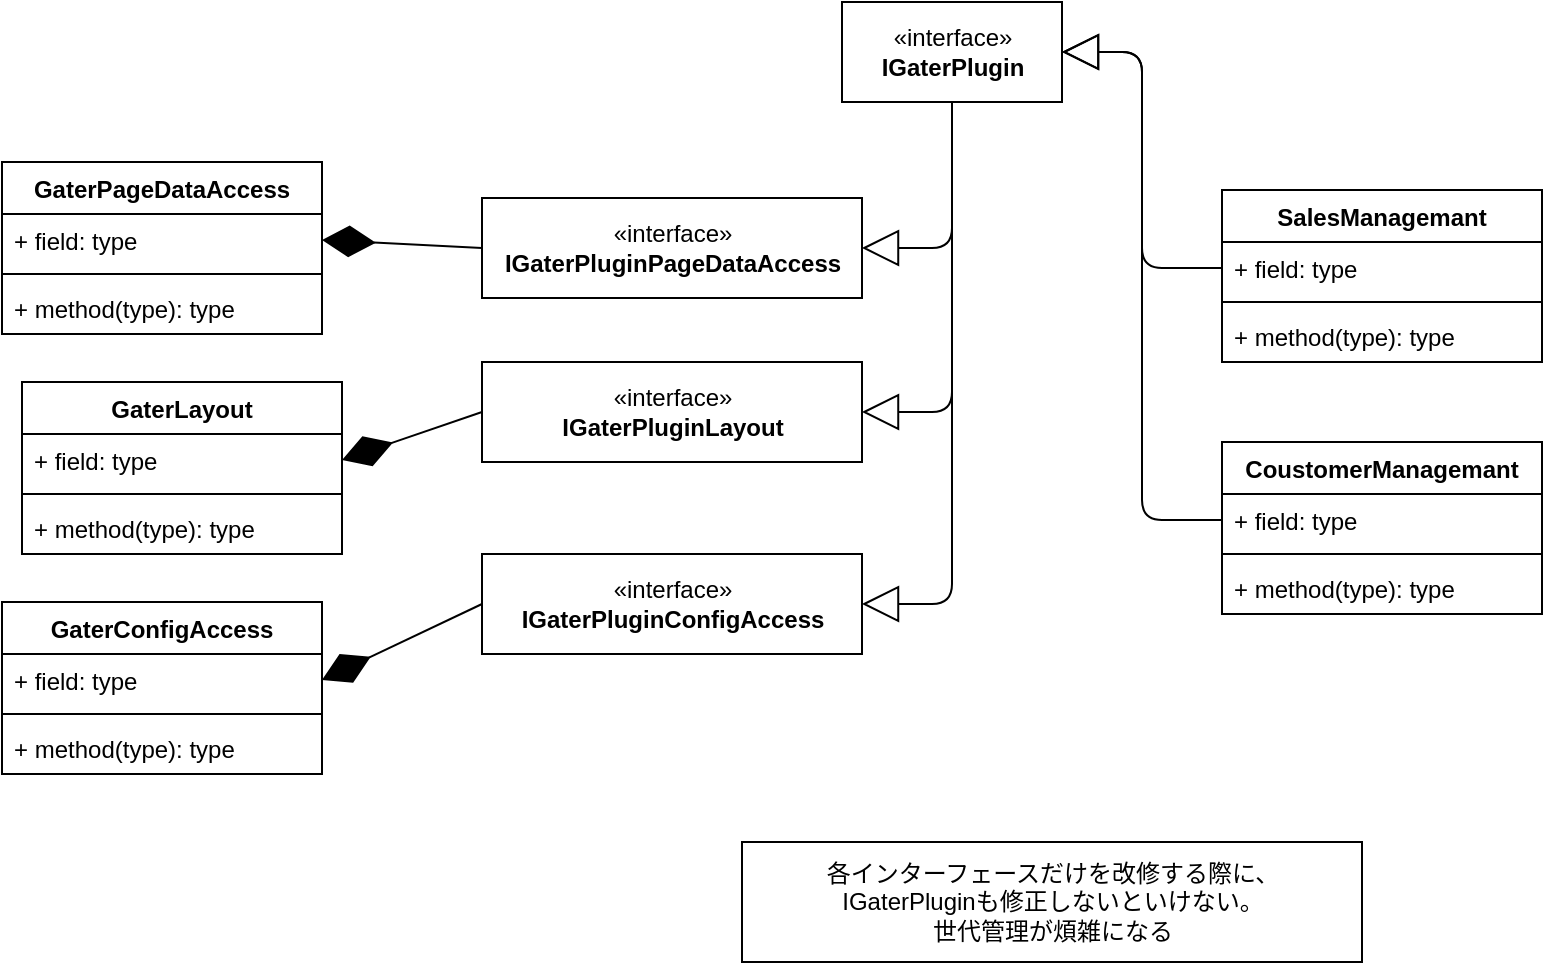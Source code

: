 <mxfile version="13.6.2" type="github" pages="2">
  <diagram id="C5RBs43oDa-KdzZeNtuy" name="基本方針">
    <mxGraphModel dx="1038" dy="580" grid="1" gridSize="10" guides="1" tooltips="1" connect="1" arrows="1" fold="1" page="1" pageScale="1" pageWidth="827" pageHeight="1169" math="0" shadow="0">
      <root>
        <mxCell id="WIyWlLk6GJQsqaUBKTNV-0" />
        <mxCell id="WIyWlLk6GJQsqaUBKTNV-1" parent="WIyWlLk6GJQsqaUBKTNV-0" />
        <mxCell id="I-1jDxcsXlqz81qqnX_N-0" value="«interface»&lt;br&gt;&lt;b&gt;IGaterPlugin&lt;/b&gt;" style="html=1;" vertex="1" parent="WIyWlLk6GJQsqaUBKTNV-1">
          <mxGeometry x="440" y="40" width="110" height="50" as="geometry" />
        </mxCell>
        <mxCell id="I-1jDxcsXlqz81qqnX_N-6" value="«interface»&lt;br&gt;&lt;b&gt;IGaterPluginPageDataAccess&lt;br&gt;&lt;/b&gt;" style="html=1;" vertex="1" parent="WIyWlLk6GJQsqaUBKTNV-1">
          <mxGeometry x="260" y="138" width="190" height="50" as="geometry" />
        </mxCell>
        <mxCell id="I-1jDxcsXlqz81qqnX_N-8" value="" style="endArrow=block;endSize=16;endFill=0;html=1;exitX=0.5;exitY=1;exitDx=0;exitDy=0;edgeStyle=orthogonalEdgeStyle;entryX=1;entryY=0.5;entryDx=0;entryDy=0;" edge="1" parent="WIyWlLk6GJQsqaUBKTNV-1" source="I-1jDxcsXlqz81qqnX_N-0" target="I-1jDxcsXlqz81qqnX_N-6">
          <mxGeometry width="160" relative="1" as="geometry">
            <mxPoint x="140" y="220" as="sourcePoint" />
            <mxPoint x="560" y="270" as="targetPoint" />
          </mxGeometry>
        </mxCell>
        <mxCell id="I-1jDxcsXlqz81qqnX_N-9" value="" style="endArrow=diamondThin;endFill=1;endSize=24;html=1;exitX=0;exitY=0.5;exitDx=0;exitDy=0;entryX=1;entryY=0.5;entryDx=0;entryDy=0;" edge="1" parent="WIyWlLk6GJQsqaUBKTNV-1" source="I-1jDxcsXlqz81qqnX_N-6" target="I-1jDxcsXlqz81qqnX_N-3">
          <mxGeometry width="160" relative="1" as="geometry">
            <mxPoint x="220" y="278" as="sourcePoint" />
            <mxPoint x="210" y="200" as="targetPoint" />
          </mxGeometry>
        </mxCell>
        <mxCell id="I-1jDxcsXlqz81qqnX_N-10" value="«interface»&lt;br&gt;&lt;b&gt;IGaterPluginLayout&lt;br&gt;&lt;/b&gt;" style="html=1;" vertex="1" parent="WIyWlLk6GJQsqaUBKTNV-1">
          <mxGeometry x="260" y="220" width="190" height="50" as="geometry" />
        </mxCell>
        <mxCell id="I-1jDxcsXlqz81qqnX_N-11" value="" style="endArrow=block;endSize=16;endFill=0;html=1;exitX=0.5;exitY=1;exitDx=0;exitDy=0;edgeStyle=orthogonalEdgeStyle;entryX=1;entryY=0.5;entryDx=0;entryDy=0;" edge="1" parent="WIyWlLk6GJQsqaUBKTNV-1" source="I-1jDxcsXlqz81qqnX_N-0" target="I-1jDxcsXlqz81qqnX_N-10">
          <mxGeometry width="160" relative="1" as="geometry">
            <mxPoint x="436" y="173" as="sourcePoint" />
            <mxPoint x="580" y="270" as="targetPoint" />
          </mxGeometry>
        </mxCell>
        <mxCell id="I-1jDxcsXlqz81qqnX_N-16" value="" style="endArrow=diamondThin;endFill=1;endSize=24;html=1;exitX=0;exitY=0.5;exitDx=0;exitDy=0;entryX=1;entryY=0.5;entryDx=0;entryDy=0;" edge="1" parent="WIyWlLk6GJQsqaUBKTNV-1" source="I-1jDxcsXlqz81qqnX_N-10" target="I-1jDxcsXlqz81qqnX_N-13">
          <mxGeometry width="160" relative="1" as="geometry">
            <mxPoint x="190" y="169" as="sourcePoint" />
            <mxPoint x="230" y="310" as="targetPoint" />
          </mxGeometry>
        </mxCell>
        <mxCell id="I-1jDxcsXlqz81qqnX_N-17" value="«interface»&lt;br&gt;&lt;b&gt;IGaterPluginConfigAccess&lt;br&gt;&lt;/b&gt;" style="html=1;" vertex="1" parent="WIyWlLk6GJQsqaUBKTNV-1">
          <mxGeometry x="260" y="316" width="190" height="50" as="geometry" />
        </mxCell>
        <mxCell id="I-1jDxcsXlqz81qqnX_N-22" value="" style="endArrow=diamondThin;endFill=1;endSize=24;html=1;exitX=0;exitY=0.5;exitDx=0;exitDy=0;entryX=1;entryY=0.5;entryDx=0;entryDy=0;" edge="1" parent="WIyWlLk6GJQsqaUBKTNV-1" source="I-1jDxcsXlqz81qqnX_N-17" target="I-1jDxcsXlqz81qqnX_N-19">
          <mxGeometry width="160" relative="1" as="geometry">
            <mxPoint x="200" y="279" as="sourcePoint" />
            <mxPoint x="250" y="400" as="targetPoint" />
          </mxGeometry>
        </mxCell>
        <mxCell id="I-1jDxcsXlqz81qqnX_N-23" value="" style="endArrow=block;endSize=16;endFill=0;html=1;entryX=1;entryY=0.5;entryDx=0;entryDy=0;exitX=0.5;exitY=1;exitDx=0;exitDy=0;edgeStyle=orthogonalEdgeStyle;" edge="1" parent="WIyWlLk6GJQsqaUBKTNV-1" source="I-1jDxcsXlqz81qqnX_N-0" target="I-1jDxcsXlqz81qqnX_N-17">
          <mxGeometry width="160" relative="1" as="geometry">
            <mxPoint x="610" y="290" as="sourcePoint" />
            <mxPoint x="590" y="290" as="targetPoint" />
          </mxGeometry>
        </mxCell>
        <mxCell id="I-1jDxcsXlqz81qqnX_N-2" value="GaterPageDataAccess" style="swimlane;fontStyle=1;align=center;verticalAlign=top;childLayout=stackLayout;horizontal=1;startSize=26;horizontalStack=0;resizeParent=1;resizeParentMax=0;resizeLast=0;collapsible=1;marginBottom=0;" vertex="1" parent="WIyWlLk6GJQsqaUBKTNV-1">
          <mxGeometry x="20" y="120" width="160" height="86" as="geometry" />
        </mxCell>
        <mxCell id="I-1jDxcsXlqz81qqnX_N-3" value="+ field: type" style="text;strokeColor=none;fillColor=none;align=left;verticalAlign=top;spacingLeft=4;spacingRight=4;overflow=hidden;rotatable=0;points=[[0,0.5],[1,0.5]];portConstraint=eastwest;" vertex="1" parent="I-1jDxcsXlqz81qqnX_N-2">
          <mxGeometry y="26" width="160" height="26" as="geometry" />
        </mxCell>
        <mxCell id="I-1jDxcsXlqz81qqnX_N-4" value="" style="line;strokeWidth=1;fillColor=none;align=left;verticalAlign=middle;spacingTop=-1;spacingLeft=3;spacingRight=3;rotatable=0;labelPosition=right;points=[];portConstraint=eastwest;" vertex="1" parent="I-1jDxcsXlqz81qqnX_N-2">
          <mxGeometry y="52" width="160" height="8" as="geometry" />
        </mxCell>
        <mxCell id="I-1jDxcsXlqz81qqnX_N-5" value="+ method(type): type" style="text;strokeColor=none;fillColor=none;align=left;verticalAlign=top;spacingLeft=4;spacingRight=4;overflow=hidden;rotatable=0;points=[[0,0.5],[1,0.5]];portConstraint=eastwest;" vertex="1" parent="I-1jDxcsXlqz81qqnX_N-2">
          <mxGeometry y="60" width="160" height="26" as="geometry" />
        </mxCell>
        <mxCell id="I-1jDxcsXlqz81qqnX_N-12" value="GaterLayout" style="swimlane;fontStyle=1;align=center;verticalAlign=top;childLayout=stackLayout;horizontal=1;startSize=26;horizontalStack=0;resizeParent=1;resizeParentMax=0;resizeLast=0;collapsible=1;marginBottom=0;" vertex="1" parent="WIyWlLk6GJQsqaUBKTNV-1">
          <mxGeometry x="30" y="230" width="160" height="86" as="geometry" />
        </mxCell>
        <mxCell id="I-1jDxcsXlqz81qqnX_N-13" value="+ field: type" style="text;strokeColor=none;fillColor=none;align=left;verticalAlign=top;spacingLeft=4;spacingRight=4;overflow=hidden;rotatable=0;points=[[0,0.5],[1,0.5]];portConstraint=eastwest;" vertex="1" parent="I-1jDxcsXlqz81qqnX_N-12">
          <mxGeometry y="26" width="160" height="26" as="geometry" />
        </mxCell>
        <mxCell id="I-1jDxcsXlqz81qqnX_N-14" value="" style="line;strokeWidth=1;fillColor=none;align=left;verticalAlign=middle;spacingTop=-1;spacingLeft=3;spacingRight=3;rotatable=0;labelPosition=right;points=[];portConstraint=eastwest;" vertex="1" parent="I-1jDxcsXlqz81qqnX_N-12">
          <mxGeometry y="52" width="160" height="8" as="geometry" />
        </mxCell>
        <mxCell id="I-1jDxcsXlqz81qqnX_N-15" value="+ method(type): type" style="text;strokeColor=none;fillColor=none;align=left;verticalAlign=top;spacingLeft=4;spacingRight=4;overflow=hidden;rotatable=0;points=[[0,0.5],[1,0.5]];portConstraint=eastwest;" vertex="1" parent="I-1jDxcsXlqz81qqnX_N-12">
          <mxGeometry y="60" width="160" height="26" as="geometry" />
        </mxCell>
        <mxCell id="I-1jDxcsXlqz81qqnX_N-18" value="GaterConfigAccess" style="swimlane;fontStyle=1;align=center;verticalAlign=top;childLayout=stackLayout;horizontal=1;startSize=26;horizontalStack=0;resizeParent=1;resizeParentMax=0;resizeLast=0;collapsible=1;marginBottom=0;" vertex="1" parent="WIyWlLk6GJQsqaUBKTNV-1">
          <mxGeometry x="20" y="340" width="160" height="86" as="geometry" />
        </mxCell>
        <mxCell id="I-1jDxcsXlqz81qqnX_N-19" value="+ field: type" style="text;strokeColor=none;fillColor=none;align=left;verticalAlign=top;spacingLeft=4;spacingRight=4;overflow=hidden;rotatable=0;points=[[0,0.5],[1,0.5]];portConstraint=eastwest;" vertex="1" parent="I-1jDxcsXlqz81qqnX_N-18">
          <mxGeometry y="26" width="160" height="26" as="geometry" />
        </mxCell>
        <mxCell id="I-1jDxcsXlqz81qqnX_N-20" value="" style="line;strokeWidth=1;fillColor=none;align=left;verticalAlign=middle;spacingTop=-1;spacingLeft=3;spacingRight=3;rotatable=0;labelPosition=right;points=[];portConstraint=eastwest;" vertex="1" parent="I-1jDxcsXlqz81qqnX_N-18">
          <mxGeometry y="52" width="160" height="8" as="geometry" />
        </mxCell>
        <mxCell id="I-1jDxcsXlqz81qqnX_N-21" value="+ method(type): type" style="text;strokeColor=none;fillColor=none;align=left;verticalAlign=top;spacingLeft=4;spacingRight=4;overflow=hidden;rotatable=0;points=[[0,0.5],[1,0.5]];portConstraint=eastwest;" vertex="1" parent="I-1jDxcsXlqz81qqnX_N-18">
          <mxGeometry y="60" width="160" height="26" as="geometry" />
        </mxCell>
        <mxCell id="I-1jDxcsXlqz81qqnX_N-24" value="SalesManagemant" style="swimlane;fontStyle=1;align=center;verticalAlign=top;childLayout=stackLayout;horizontal=1;startSize=26;horizontalStack=0;resizeParent=1;resizeParentMax=0;resizeLast=0;collapsible=1;marginBottom=0;" vertex="1" parent="WIyWlLk6GJQsqaUBKTNV-1">
          <mxGeometry x="630" y="134" width="160" height="86" as="geometry" />
        </mxCell>
        <mxCell id="I-1jDxcsXlqz81qqnX_N-25" value="+ field: type" style="text;strokeColor=none;fillColor=none;align=left;verticalAlign=top;spacingLeft=4;spacingRight=4;overflow=hidden;rotatable=0;points=[[0,0.5],[1,0.5]];portConstraint=eastwest;" vertex="1" parent="I-1jDxcsXlqz81qqnX_N-24">
          <mxGeometry y="26" width="160" height="26" as="geometry" />
        </mxCell>
        <mxCell id="I-1jDxcsXlqz81qqnX_N-26" value="" style="line;strokeWidth=1;fillColor=none;align=left;verticalAlign=middle;spacingTop=-1;spacingLeft=3;spacingRight=3;rotatable=0;labelPosition=right;points=[];portConstraint=eastwest;" vertex="1" parent="I-1jDxcsXlqz81qqnX_N-24">
          <mxGeometry y="52" width="160" height="8" as="geometry" />
        </mxCell>
        <mxCell id="I-1jDxcsXlqz81qqnX_N-27" value="+ method(type): type" style="text;strokeColor=none;fillColor=none;align=left;verticalAlign=top;spacingLeft=4;spacingRight=4;overflow=hidden;rotatable=0;points=[[0,0.5],[1,0.5]];portConstraint=eastwest;" vertex="1" parent="I-1jDxcsXlqz81qqnX_N-24">
          <mxGeometry y="60" width="160" height="26" as="geometry" />
        </mxCell>
        <mxCell id="I-1jDxcsXlqz81qqnX_N-28" value="" style="endArrow=block;endSize=16;endFill=0;html=1;entryX=1;entryY=0.5;entryDx=0;entryDy=0;edgeStyle=orthogonalEdgeStyle;" edge="1" parent="WIyWlLk6GJQsqaUBKTNV-1" source="I-1jDxcsXlqz81qqnX_N-25" target="I-1jDxcsXlqz81qqnX_N-0">
          <mxGeometry width="160" relative="1" as="geometry">
            <mxPoint x="436" y="351" as="sourcePoint" />
            <mxPoint x="505" y="100" as="targetPoint" />
          </mxGeometry>
        </mxCell>
        <mxCell id="I-1jDxcsXlqz81qqnX_N-29" value="CoustomerManagemant" style="swimlane;fontStyle=1;align=center;verticalAlign=top;childLayout=stackLayout;horizontal=1;startSize=26;horizontalStack=0;resizeParent=1;resizeParentMax=0;resizeLast=0;collapsible=1;marginBottom=0;" vertex="1" parent="WIyWlLk6GJQsqaUBKTNV-1">
          <mxGeometry x="630" y="260" width="160" height="86" as="geometry" />
        </mxCell>
        <mxCell id="I-1jDxcsXlqz81qqnX_N-30" value="+ field: type" style="text;strokeColor=none;fillColor=none;align=left;verticalAlign=top;spacingLeft=4;spacingRight=4;overflow=hidden;rotatable=0;points=[[0,0.5],[1,0.5]];portConstraint=eastwest;" vertex="1" parent="I-1jDxcsXlqz81qqnX_N-29">
          <mxGeometry y="26" width="160" height="26" as="geometry" />
        </mxCell>
        <mxCell id="I-1jDxcsXlqz81qqnX_N-31" value="" style="line;strokeWidth=1;fillColor=none;align=left;verticalAlign=middle;spacingTop=-1;spacingLeft=3;spacingRight=3;rotatable=0;labelPosition=right;points=[];portConstraint=eastwest;" vertex="1" parent="I-1jDxcsXlqz81qqnX_N-29">
          <mxGeometry y="52" width="160" height="8" as="geometry" />
        </mxCell>
        <mxCell id="I-1jDxcsXlqz81qqnX_N-32" value="+ method(type): type" style="text;strokeColor=none;fillColor=none;align=left;verticalAlign=top;spacingLeft=4;spacingRight=4;overflow=hidden;rotatable=0;points=[[0,0.5],[1,0.5]];portConstraint=eastwest;" vertex="1" parent="I-1jDxcsXlqz81qqnX_N-29">
          <mxGeometry y="60" width="160" height="26" as="geometry" />
        </mxCell>
        <mxCell id="I-1jDxcsXlqz81qqnX_N-33" value="" style="endArrow=block;endSize=16;endFill=0;html=1;entryX=1;entryY=0.5;entryDx=0;entryDy=0;edgeStyle=orthogonalEdgeStyle;exitX=0;exitY=0.5;exitDx=0;exitDy=0;" edge="1" parent="WIyWlLk6GJQsqaUBKTNV-1" source="I-1jDxcsXlqz81qqnX_N-30" target="I-1jDxcsXlqz81qqnX_N-0">
          <mxGeometry width="160" relative="1" as="geometry">
            <mxPoint x="640" y="183" as="sourcePoint" />
            <mxPoint x="560" y="75" as="targetPoint" />
          </mxGeometry>
        </mxCell>
        <mxCell id="I-1jDxcsXlqz81qqnX_N-34" value="各インターフェースだけを改修する際に、&lt;br&gt;IGaterPluginも修正しないといけない。&lt;br&gt;世代管理が煩雑になる" style="html=1;labelPosition=center;verticalLabelPosition=middle;align=center;verticalAlign=middle;" vertex="1" parent="WIyWlLk6GJQsqaUBKTNV-1">
          <mxGeometry x="390" y="460" width="310" height="60" as="geometry" />
        </mxCell>
      </root>
    </mxGraphModel>
  </diagram>
  <diagram id="72q5lkg6P-13b_-hOZsK" name="Page-2">
    <mxGraphModel dx="1038" dy="580" grid="1" gridSize="10" guides="1" tooltips="1" connect="1" arrows="1" fold="1" page="1" pageScale="1" pageWidth="827" pageHeight="1169" math="0" shadow="0">
      <root>
        <mxCell id="kZ2FG0ebcxlFSq9pCnh2-0" />
        <mxCell id="kZ2FG0ebcxlFSq9pCnh2-1" parent="kZ2FG0ebcxlFSq9pCnh2-0" />
        <mxCell id="kZ2FG0ebcxlFSq9pCnh2-2" value="«interface»&lt;br&gt;&lt;b&gt;IGaterPlugin[ver1.0]&lt;/b&gt;" style="html=1;" vertex="1" parent="kZ2FG0ebcxlFSq9pCnh2-1">
          <mxGeometry x="370" y="40" width="135" height="50" as="geometry" />
        </mxCell>
        <mxCell id="kZ2FG0ebcxlFSq9pCnh2-3" value="«interface»&lt;br&gt;&lt;b&gt;IGaterPluginPageDataAccess&lt;br&gt;&lt;/b&gt;" style="html=1;" vertex="1" parent="kZ2FG0ebcxlFSq9pCnh2-1">
          <mxGeometry x="220" y="138" width="190" height="50" as="geometry" />
        </mxCell>
        <mxCell id="kZ2FG0ebcxlFSq9pCnh2-4" value="" style="endArrow=block;endSize=16;endFill=0;html=1;exitX=0.5;exitY=1;exitDx=0;exitDy=0;edgeStyle=orthogonalEdgeStyle;entryX=1;entryY=0.5;entryDx=0;entryDy=0;" edge="1" parent="kZ2FG0ebcxlFSq9pCnh2-1" source="kZ2FG0ebcxlFSq9pCnh2-2" target="kZ2FG0ebcxlFSq9pCnh2-3">
          <mxGeometry width="160" relative="1" as="geometry">
            <mxPoint x="100" y="220" as="sourcePoint" />
            <mxPoint x="520" y="270" as="targetPoint" />
          </mxGeometry>
        </mxCell>
        <mxCell id="kZ2FG0ebcxlFSq9pCnh2-5" value="" style="endArrow=diamondThin;endFill=1;endSize=24;html=1;exitX=0;exitY=0.5;exitDx=0;exitDy=0;entryX=1;entryY=0.5;entryDx=0;entryDy=0;" edge="1" parent="kZ2FG0ebcxlFSq9pCnh2-1" source="kZ2FG0ebcxlFSq9pCnh2-3" target="kZ2FG0ebcxlFSq9pCnh2-13">
          <mxGeometry width="160" relative="1" as="geometry">
            <mxPoint x="220" y="278" as="sourcePoint" />
            <mxPoint x="210" y="200" as="targetPoint" />
          </mxGeometry>
        </mxCell>
        <mxCell id="kZ2FG0ebcxlFSq9pCnh2-6" value="«interface»&lt;br&gt;&lt;b&gt;IGaterPluginLayout&lt;br&gt;&lt;/b&gt;" style="html=1;" vertex="1" parent="kZ2FG0ebcxlFSq9pCnh2-1">
          <mxGeometry x="220" y="220" width="190" height="50" as="geometry" />
        </mxCell>
        <mxCell id="kZ2FG0ebcxlFSq9pCnh2-7" value="" style="endArrow=block;endSize=16;endFill=0;html=1;exitX=0.5;exitY=1;exitDx=0;exitDy=0;edgeStyle=orthogonalEdgeStyle;entryX=1;entryY=0.5;entryDx=0;entryDy=0;" edge="1" parent="kZ2FG0ebcxlFSq9pCnh2-1" source="kZ2FG0ebcxlFSq9pCnh2-2" target="kZ2FG0ebcxlFSq9pCnh2-6">
          <mxGeometry width="160" relative="1" as="geometry">
            <mxPoint x="396" y="173" as="sourcePoint" />
            <mxPoint x="540" y="270" as="targetPoint" />
          </mxGeometry>
        </mxCell>
        <mxCell id="kZ2FG0ebcxlFSq9pCnh2-8" value="" style="endArrow=diamondThin;endFill=1;endSize=24;html=1;exitX=0;exitY=0.5;exitDx=0;exitDy=0;entryX=1;entryY=0.5;entryDx=0;entryDy=0;" edge="1" parent="kZ2FG0ebcxlFSq9pCnh2-1" source="kZ2FG0ebcxlFSq9pCnh2-6" target="kZ2FG0ebcxlFSq9pCnh2-17">
          <mxGeometry width="160" relative="1" as="geometry">
            <mxPoint x="190" y="169" as="sourcePoint" />
            <mxPoint x="230" y="310" as="targetPoint" />
          </mxGeometry>
        </mxCell>
        <mxCell id="kZ2FG0ebcxlFSq9pCnh2-9" value="«interface»&lt;br&gt;&lt;b&gt;IGaterPluginConfigAccess&lt;br&gt;&lt;/b&gt;" style="html=1;" vertex="1" parent="kZ2FG0ebcxlFSq9pCnh2-1">
          <mxGeometry x="220" y="316" width="190" height="50" as="geometry" />
        </mxCell>
        <mxCell id="kZ2FG0ebcxlFSq9pCnh2-10" value="" style="endArrow=diamondThin;endFill=1;endSize=24;html=1;exitX=0;exitY=0.5;exitDx=0;exitDy=0;entryX=1;entryY=0.5;entryDx=0;entryDy=0;" edge="1" parent="kZ2FG0ebcxlFSq9pCnh2-1" source="kZ2FG0ebcxlFSq9pCnh2-9" target="kZ2FG0ebcxlFSq9pCnh2-21">
          <mxGeometry width="160" relative="1" as="geometry">
            <mxPoint x="200" y="279" as="sourcePoint" />
            <mxPoint x="250" y="400" as="targetPoint" />
          </mxGeometry>
        </mxCell>
        <mxCell id="kZ2FG0ebcxlFSq9pCnh2-11" value="" style="endArrow=block;endSize=16;endFill=0;html=1;entryX=1;entryY=0.5;entryDx=0;entryDy=0;exitX=0.5;exitY=1;exitDx=0;exitDy=0;edgeStyle=orthogonalEdgeStyle;" edge="1" parent="kZ2FG0ebcxlFSq9pCnh2-1" source="kZ2FG0ebcxlFSq9pCnh2-2" target="kZ2FG0ebcxlFSq9pCnh2-9">
          <mxGeometry width="160" relative="1" as="geometry">
            <mxPoint x="570" y="290" as="sourcePoint" />
            <mxPoint x="550" y="290" as="targetPoint" />
          </mxGeometry>
        </mxCell>
        <mxCell id="kZ2FG0ebcxlFSq9pCnh2-12" value="GaterPageDataAccess" style="swimlane;fontStyle=1;align=center;verticalAlign=top;childLayout=stackLayout;horizontal=1;startSize=26;horizontalStack=0;resizeParent=1;resizeParentMax=0;resizeLast=0;collapsible=1;marginBottom=0;" vertex="1" parent="kZ2FG0ebcxlFSq9pCnh2-1">
          <mxGeometry x="20" y="120" width="160" height="86" as="geometry" />
        </mxCell>
        <mxCell id="kZ2FG0ebcxlFSq9pCnh2-13" value="+ field: type" style="text;strokeColor=none;fillColor=none;align=left;verticalAlign=top;spacingLeft=4;spacingRight=4;overflow=hidden;rotatable=0;points=[[0,0.5],[1,0.5]];portConstraint=eastwest;" vertex="1" parent="kZ2FG0ebcxlFSq9pCnh2-12">
          <mxGeometry y="26" width="160" height="26" as="geometry" />
        </mxCell>
        <mxCell id="kZ2FG0ebcxlFSq9pCnh2-14" value="" style="line;strokeWidth=1;fillColor=none;align=left;verticalAlign=middle;spacingTop=-1;spacingLeft=3;spacingRight=3;rotatable=0;labelPosition=right;points=[];portConstraint=eastwest;" vertex="1" parent="kZ2FG0ebcxlFSq9pCnh2-12">
          <mxGeometry y="52" width="160" height="8" as="geometry" />
        </mxCell>
        <mxCell id="kZ2FG0ebcxlFSq9pCnh2-15" value="+ method(type): type" style="text;strokeColor=none;fillColor=none;align=left;verticalAlign=top;spacingLeft=4;spacingRight=4;overflow=hidden;rotatable=0;points=[[0,0.5],[1,0.5]];portConstraint=eastwest;" vertex="1" parent="kZ2FG0ebcxlFSq9pCnh2-12">
          <mxGeometry y="60" width="160" height="26" as="geometry" />
        </mxCell>
        <mxCell id="kZ2FG0ebcxlFSq9pCnh2-16" value="GaterLayout" style="swimlane;fontStyle=1;align=center;verticalAlign=top;childLayout=stackLayout;horizontal=1;startSize=26;horizontalStack=0;resizeParent=1;resizeParentMax=0;resizeLast=0;collapsible=1;marginBottom=0;" vertex="1" parent="kZ2FG0ebcxlFSq9pCnh2-1">
          <mxGeometry x="30" y="230" width="160" height="86" as="geometry" />
        </mxCell>
        <mxCell id="kZ2FG0ebcxlFSq9pCnh2-17" value="+ field: type" style="text;strokeColor=none;fillColor=none;align=left;verticalAlign=top;spacingLeft=4;spacingRight=4;overflow=hidden;rotatable=0;points=[[0,0.5],[1,0.5]];portConstraint=eastwest;" vertex="1" parent="kZ2FG0ebcxlFSq9pCnh2-16">
          <mxGeometry y="26" width="160" height="26" as="geometry" />
        </mxCell>
        <mxCell id="kZ2FG0ebcxlFSq9pCnh2-18" value="" style="line;strokeWidth=1;fillColor=none;align=left;verticalAlign=middle;spacingTop=-1;spacingLeft=3;spacingRight=3;rotatable=0;labelPosition=right;points=[];portConstraint=eastwest;" vertex="1" parent="kZ2FG0ebcxlFSq9pCnh2-16">
          <mxGeometry y="52" width="160" height="8" as="geometry" />
        </mxCell>
        <mxCell id="kZ2FG0ebcxlFSq9pCnh2-19" value="+ method(type): type" style="text;strokeColor=none;fillColor=none;align=left;verticalAlign=top;spacingLeft=4;spacingRight=4;overflow=hidden;rotatable=0;points=[[0,0.5],[1,0.5]];portConstraint=eastwest;" vertex="1" parent="kZ2FG0ebcxlFSq9pCnh2-16">
          <mxGeometry y="60" width="160" height="26" as="geometry" />
        </mxCell>
        <mxCell id="kZ2FG0ebcxlFSq9pCnh2-20" value="GaterConfigAccess" style="swimlane;fontStyle=1;align=center;verticalAlign=top;childLayout=stackLayout;horizontal=1;startSize=26;horizontalStack=0;resizeParent=1;resizeParentMax=0;resizeLast=0;collapsible=1;marginBottom=0;" vertex="1" parent="kZ2FG0ebcxlFSq9pCnh2-1">
          <mxGeometry x="20" y="340" width="160" height="86" as="geometry" />
        </mxCell>
        <mxCell id="kZ2FG0ebcxlFSq9pCnh2-21" value="+ field: type" style="text;strokeColor=none;fillColor=none;align=left;verticalAlign=top;spacingLeft=4;spacingRight=4;overflow=hidden;rotatable=0;points=[[0,0.5],[1,0.5]];portConstraint=eastwest;" vertex="1" parent="kZ2FG0ebcxlFSq9pCnh2-20">
          <mxGeometry y="26" width="160" height="26" as="geometry" />
        </mxCell>
        <mxCell id="kZ2FG0ebcxlFSq9pCnh2-22" value="" style="line;strokeWidth=1;fillColor=none;align=left;verticalAlign=middle;spacingTop=-1;spacingLeft=3;spacingRight=3;rotatable=0;labelPosition=right;points=[];portConstraint=eastwest;" vertex="1" parent="kZ2FG0ebcxlFSq9pCnh2-20">
          <mxGeometry y="52" width="160" height="8" as="geometry" />
        </mxCell>
        <mxCell id="kZ2FG0ebcxlFSq9pCnh2-23" value="+ method(type): type" style="text;strokeColor=none;fillColor=none;align=left;verticalAlign=top;spacingLeft=4;spacingRight=4;overflow=hidden;rotatable=0;points=[[0,0.5],[1,0.5]];portConstraint=eastwest;" vertex="1" parent="kZ2FG0ebcxlFSq9pCnh2-20">
          <mxGeometry y="60" width="160" height="26" as="geometry" />
        </mxCell>
        <mxCell id="kZ2FG0ebcxlFSq9pCnh2-28" value="" style="endArrow=block;endSize=16;endFill=0;html=1;edgeStyle=orthogonalEdgeStyle;entryX=0.5;entryY=1;entryDx=0;entryDy=0;" edge="1" parent="kZ2FG0ebcxlFSq9pCnh2-1" source="kZ2FG0ebcxlFSq9pCnh2-25" target="kZ2FG0ebcxlFSq9pCnh2-35">
          <mxGeometry width="160" relative="1" as="geometry">
            <mxPoint x="436" y="351" as="sourcePoint" />
            <mxPoint x="620" y="110" as="targetPoint" />
          </mxGeometry>
        </mxCell>
        <mxCell id="kZ2FG0ebcxlFSq9pCnh2-33" value="" style="endArrow=block;endSize=16;endFill=0;html=1;edgeStyle=orthogonalEdgeStyle;exitX=0;exitY=0.5;exitDx=0;exitDy=0;entryX=0.5;entryY=1;entryDx=0;entryDy=0;" edge="1" parent="kZ2FG0ebcxlFSq9pCnh2-1" source="kZ2FG0ebcxlFSq9pCnh2-30" target="kZ2FG0ebcxlFSq9pCnh2-35">
          <mxGeometry width="160" relative="1" as="geometry">
            <mxPoint x="640" y="183" as="sourcePoint" />
            <mxPoint x="550" y="110" as="targetPoint" />
          </mxGeometry>
        </mxCell>
        <mxCell id="kZ2FG0ebcxlFSq9pCnh2-35" value="GaterPluginCompositor" style="swimlane;fontStyle=1;align=center;verticalAlign=top;childLayout=stackLayout;horizontal=1;startSize=26;horizontalStack=0;resizeParent=1;resizeParentMax=0;resizeLast=0;collapsible=1;marginBottom=0;" vertex="1" parent="kZ2FG0ebcxlFSq9pCnh2-1">
          <mxGeometry x="540" y="48" width="160" height="34" as="geometry" />
        </mxCell>
        <mxCell id="kZ2FG0ebcxlFSq9pCnh2-37" value="" style="line;strokeWidth=1;fillColor=none;align=left;verticalAlign=middle;spacingTop=-1;spacingLeft=3;spacingRight=3;rotatable=0;labelPosition=right;points=[];portConstraint=eastwest;" vertex="1" parent="kZ2FG0ebcxlFSq9pCnh2-35">
          <mxGeometry y="26" width="160" height="8" as="geometry" />
        </mxCell>
        <mxCell id="kZ2FG0ebcxlFSq9pCnh2-24" value="SalesManagemant" style="swimlane;fontStyle=1;align=center;verticalAlign=top;childLayout=stackLayout;horizontal=1;startSize=26;horizontalStack=0;resizeParent=1;resizeParentMax=0;resizeLast=0;collapsible=1;marginBottom=0;" vertex="1" parent="kZ2FG0ebcxlFSq9pCnh2-1">
          <mxGeometry x="650" y="128" width="160" height="86" as="geometry" />
        </mxCell>
        <mxCell id="kZ2FG0ebcxlFSq9pCnh2-25" value="+ field: type" style="text;strokeColor=none;fillColor=none;align=left;verticalAlign=top;spacingLeft=4;spacingRight=4;overflow=hidden;rotatable=0;points=[[0,0.5],[1,0.5]];portConstraint=eastwest;" vertex="1" parent="kZ2FG0ebcxlFSq9pCnh2-24">
          <mxGeometry y="26" width="160" height="26" as="geometry" />
        </mxCell>
        <mxCell id="kZ2FG0ebcxlFSq9pCnh2-26" value="" style="line;strokeWidth=1;fillColor=none;align=left;verticalAlign=middle;spacingTop=-1;spacingLeft=3;spacingRight=3;rotatable=0;labelPosition=right;points=[];portConstraint=eastwest;" vertex="1" parent="kZ2FG0ebcxlFSq9pCnh2-24">
          <mxGeometry y="52" width="160" height="8" as="geometry" />
        </mxCell>
        <mxCell id="kZ2FG0ebcxlFSq9pCnh2-27" value="+ method(type): type" style="text;strokeColor=none;fillColor=none;align=left;verticalAlign=top;spacingLeft=4;spacingRight=4;overflow=hidden;rotatable=0;points=[[0,0.5],[1,0.5]];portConstraint=eastwest;" vertex="1" parent="kZ2FG0ebcxlFSq9pCnh2-24">
          <mxGeometry y="60" width="160" height="26" as="geometry" />
        </mxCell>
        <mxCell id="kZ2FG0ebcxlFSq9pCnh2-29" value="CoustomerManagemant" style="swimlane;fontStyle=1;align=center;verticalAlign=top;childLayout=stackLayout;horizontal=1;startSize=26;horizontalStack=0;resizeParent=1;resizeParentMax=0;resizeLast=0;collapsible=1;marginBottom=0;" vertex="1" parent="kZ2FG0ebcxlFSq9pCnh2-1">
          <mxGeometry x="650" y="254" width="160" height="86" as="geometry" />
        </mxCell>
        <mxCell id="kZ2FG0ebcxlFSq9pCnh2-30" value="+ field: type" style="text;strokeColor=none;fillColor=none;align=left;verticalAlign=top;spacingLeft=4;spacingRight=4;overflow=hidden;rotatable=0;points=[[0,0.5],[1,0.5]];portConstraint=eastwest;" vertex="1" parent="kZ2FG0ebcxlFSq9pCnh2-29">
          <mxGeometry y="26" width="160" height="26" as="geometry" />
        </mxCell>
        <mxCell id="kZ2FG0ebcxlFSq9pCnh2-31" value="" style="line;strokeWidth=1;fillColor=none;align=left;verticalAlign=middle;spacingTop=-1;spacingLeft=3;spacingRight=3;rotatable=0;labelPosition=right;points=[];portConstraint=eastwest;" vertex="1" parent="kZ2FG0ebcxlFSq9pCnh2-29">
          <mxGeometry y="52" width="160" height="8" as="geometry" />
        </mxCell>
        <mxCell id="kZ2FG0ebcxlFSq9pCnh2-32" value="+ method(type): type" style="text;strokeColor=none;fillColor=none;align=left;verticalAlign=top;spacingLeft=4;spacingRight=4;overflow=hidden;rotatable=0;points=[[0,0.5],[1,0.5]];portConstraint=eastwest;" vertex="1" parent="kZ2FG0ebcxlFSq9pCnh2-29">
          <mxGeometry y="60" width="160" height="26" as="geometry" />
        </mxCell>
        <mxCell id="kZ2FG0ebcxlFSq9pCnh2-39" value="«interface»&lt;br&gt;&lt;b&gt;IGaterPlugin[ver1.1]&lt;/b&gt;" style="html=1;" vertex="1" parent="kZ2FG0ebcxlFSq9pCnh2-1">
          <mxGeometry x="460" y="129" width="140" height="50" as="geometry" />
        </mxCell>
        <mxCell id="kZ2FG0ebcxlFSq9pCnh2-42" value="" style="endArrow=diamondThin;endFill=1;endSize=24;html=1;exitX=0.5;exitY=0;exitDx=0;exitDy=0;edgeStyle=orthogonalEdgeStyle;entryX=1;entryY=0.5;entryDx=0;entryDy=0;" edge="1" parent="kZ2FG0ebcxlFSq9pCnh2-1" source="kZ2FG0ebcxlFSq9pCnh2-35" target="kZ2FG0ebcxlFSq9pCnh2-35">
          <mxGeometry width="160" relative="1" as="geometry">
            <mxPoint x="230" y="173" as="sourcePoint" />
            <mxPoint x="720" y="65" as="targetPoint" />
            <Array as="points">
              <mxPoint x="620" y="38" />
              <mxPoint x="720" y="38" />
              <mxPoint x="720" y="65" />
            </Array>
          </mxGeometry>
        </mxCell>
        <mxCell id="kZ2FG0ebcxlFSq9pCnh2-43" value="" style="endArrow=block;endSize=16;endFill=0;html=1;exitX=0;exitY=0.5;exitDx=0;exitDy=0;edgeStyle=orthogonalEdgeStyle;entryX=1;entryY=0.5;entryDx=0;entryDy=0;" edge="1" parent="kZ2FG0ebcxlFSq9pCnh2-1" source="kZ2FG0ebcxlFSq9pCnh2-35" target="kZ2FG0ebcxlFSq9pCnh2-2">
          <mxGeometry width="160" relative="1" as="geometry">
            <mxPoint x="465" y="100" as="sourcePoint" />
            <mxPoint x="510" y="65" as="targetPoint" />
          </mxGeometry>
        </mxCell>
        <mxCell id="kZ2FG0ebcxlFSq9pCnh2-44" value="" style="endArrow=block;endSize=16;endFill=0;html=1;exitX=0;exitY=0.5;exitDx=0;exitDy=0;edgeStyle=orthogonalEdgeStyle;entryX=0.5;entryY=0;entryDx=0;entryDy=0;" edge="1" parent="kZ2FG0ebcxlFSq9pCnh2-1" source="kZ2FG0ebcxlFSq9pCnh2-35" target="kZ2FG0ebcxlFSq9pCnh2-39">
          <mxGeometry width="160" relative="1" as="geometry">
            <mxPoint x="550" y="75" as="sourcePoint" />
            <mxPoint x="520" y="75" as="targetPoint" />
          </mxGeometry>
        </mxCell>
      </root>
    </mxGraphModel>
  </diagram>
</mxfile>
